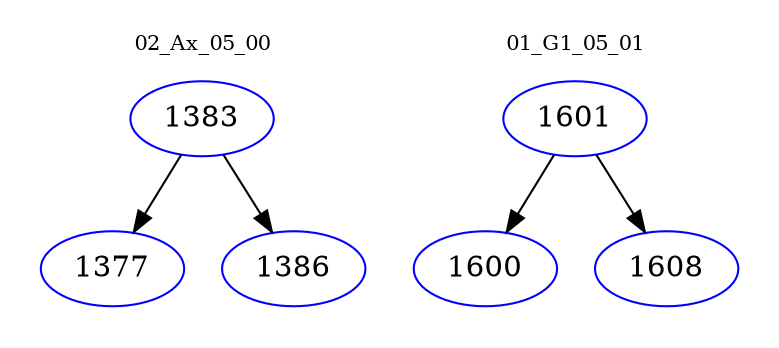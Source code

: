 digraph{
subgraph cluster_0 {
color = white
label = "02_Ax_05_00";
fontsize=10;
T0_1383 [label="1383", color="blue"]
T0_1383 -> T0_1377 [color="black"]
T0_1377 [label="1377", color="blue"]
T0_1383 -> T0_1386 [color="black"]
T0_1386 [label="1386", color="blue"]
}
subgraph cluster_1 {
color = white
label = "01_G1_05_01";
fontsize=10;
T1_1601 [label="1601", color="blue"]
T1_1601 -> T1_1600 [color="black"]
T1_1600 [label="1600", color="blue"]
T1_1601 -> T1_1608 [color="black"]
T1_1608 [label="1608", color="blue"]
}
}
